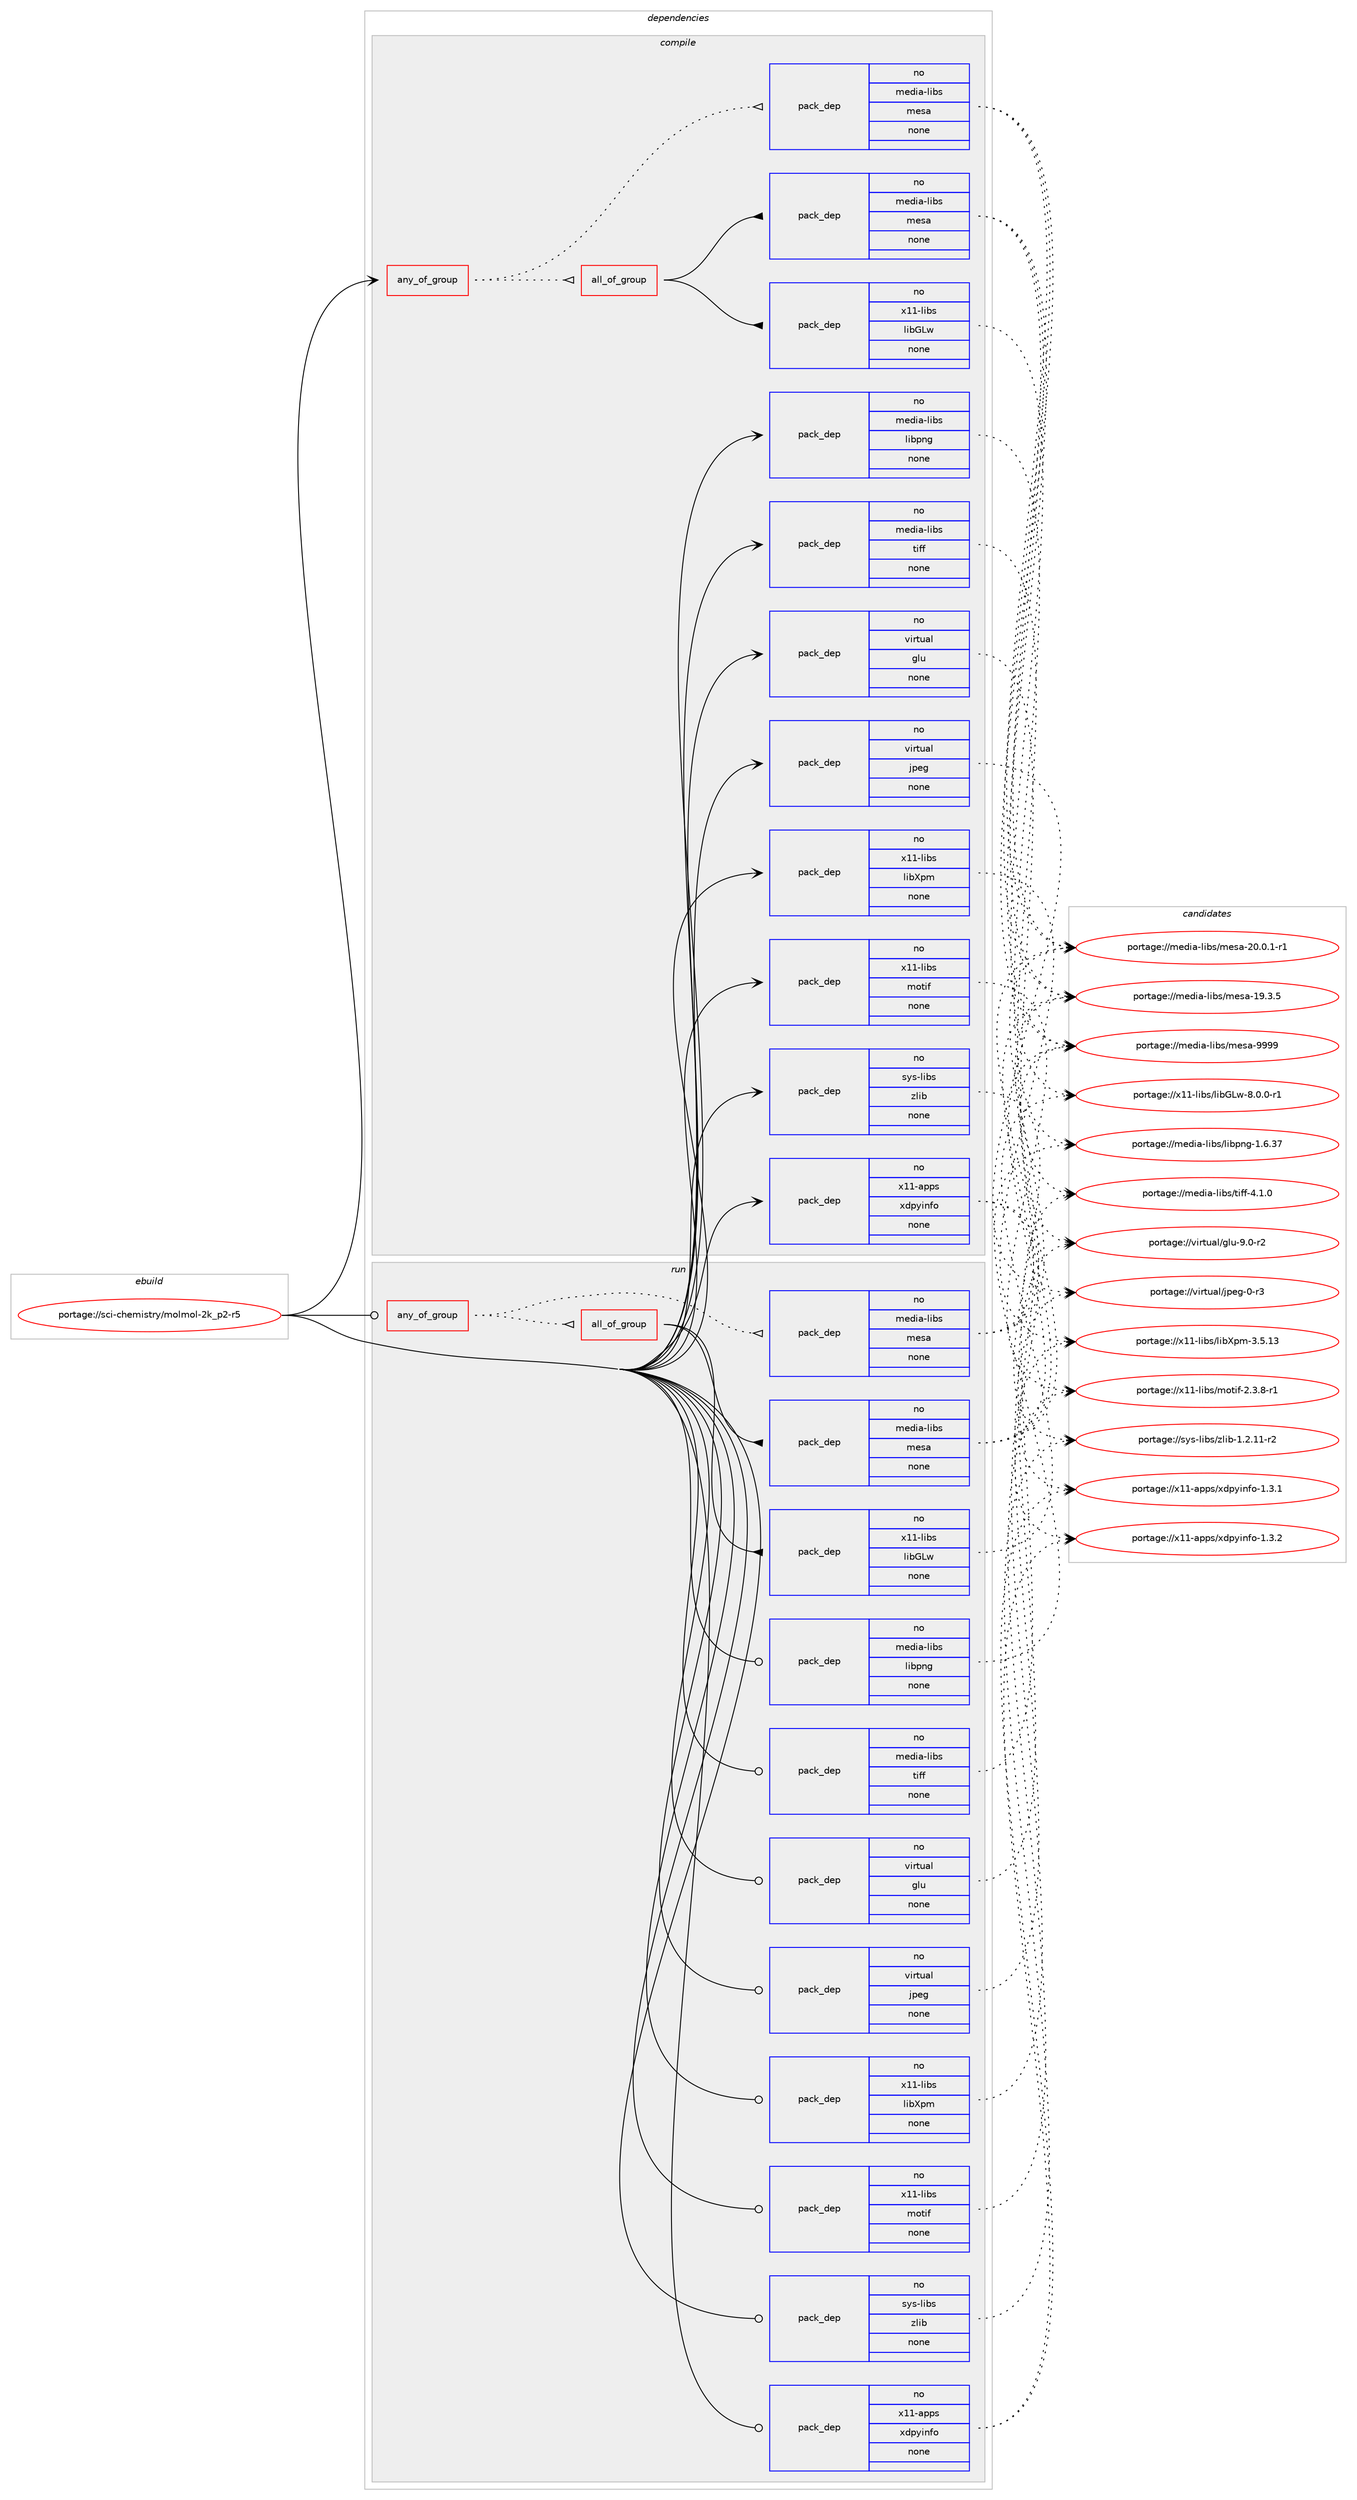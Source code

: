 digraph prolog {

# *************
# Graph options
# *************

newrank=true;
concentrate=true;
compound=true;
graph [rankdir=LR,fontname=Helvetica,fontsize=10,ranksep=1.5];#, ranksep=2.5, nodesep=0.2];
edge  [arrowhead=vee];
node  [fontname=Helvetica,fontsize=10];

# **********
# The ebuild
# **********

subgraph cluster_leftcol {
color=gray;
rank=same;
label=<<i>ebuild</i>>;
id [label="portage://sci-chemistry/molmol-2k_p2-r5", color=red, width=4, href="../sci-chemistry/molmol-2k_p2-r5.svg"];
}

# ****************
# The dependencies
# ****************

subgraph cluster_midcol {
color=gray;
label=<<i>dependencies</i>>;
subgraph cluster_compile {
fillcolor="#eeeeee";
style=filled;
label=<<i>compile</i>>;
subgraph any324 {
dependency18393 [label=<<TABLE BORDER="0" CELLBORDER="1" CELLSPACING="0" CELLPADDING="4"><TR><TD CELLPADDING="10">any_of_group</TD></TR></TABLE>>, shape=none, color=red];subgraph all5 {
dependency18394 [label=<<TABLE BORDER="0" CELLBORDER="1" CELLSPACING="0" CELLPADDING="4"><TR><TD CELLPADDING="10">all_of_group</TD></TR></TABLE>>, shape=none, color=red];subgraph pack15107 {
dependency18395 [label=<<TABLE BORDER="0" CELLBORDER="1" CELLSPACING="0" CELLPADDING="4" WIDTH="220"><TR><TD ROWSPAN="6" CELLPADDING="30">pack_dep</TD></TR><TR><TD WIDTH="110">no</TD></TR><TR><TD>media-libs</TD></TR><TR><TD>mesa</TD></TR><TR><TD>none</TD></TR><TR><TD></TD></TR></TABLE>>, shape=none, color=blue];
}
dependency18394:e -> dependency18395:w [weight=20,style="solid",arrowhead="inv"];
subgraph pack15108 {
dependency18396 [label=<<TABLE BORDER="0" CELLBORDER="1" CELLSPACING="0" CELLPADDING="4" WIDTH="220"><TR><TD ROWSPAN="6" CELLPADDING="30">pack_dep</TD></TR><TR><TD WIDTH="110">no</TD></TR><TR><TD>x11-libs</TD></TR><TR><TD>libGLw</TD></TR><TR><TD>none</TD></TR><TR><TD></TD></TR></TABLE>>, shape=none, color=blue];
}
dependency18394:e -> dependency18396:w [weight=20,style="solid",arrowhead="inv"];
}
dependency18393:e -> dependency18394:w [weight=20,style="dotted",arrowhead="oinv"];
subgraph pack15109 {
dependency18397 [label=<<TABLE BORDER="0" CELLBORDER="1" CELLSPACING="0" CELLPADDING="4" WIDTH="220"><TR><TD ROWSPAN="6" CELLPADDING="30">pack_dep</TD></TR><TR><TD WIDTH="110">no</TD></TR><TR><TD>media-libs</TD></TR><TR><TD>mesa</TD></TR><TR><TD>none</TD></TR><TR><TD></TD></TR></TABLE>>, shape=none, color=blue];
}
dependency18393:e -> dependency18397:w [weight=20,style="dotted",arrowhead="oinv"];
}
id:e -> dependency18393:w [weight=20,style="solid",arrowhead="vee"];
subgraph pack15110 {
dependency18398 [label=<<TABLE BORDER="0" CELLBORDER="1" CELLSPACING="0" CELLPADDING="4" WIDTH="220"><TR><TD ROWSPAN="6" CELLPADDING="30">pack_dep</TD></TR><TR><TD WIDTH="110">no</TD></TR><TR><TD>media-libs</TD></TR><TR><TD>libpng</TD></TR><TR><TD>none</TD></TR><TR><TD></TD></TR></TABLE>>, shape=none, color=blue];
}
id:e -> dependency18398:w [weight=20,style="solid",arrowhead="vee"];
subgraph pack15111 {
dependency18399 [label=<<TABLE BORDER="0" CELLBORDER="1" CELLSPACING="0" CELLPADDING="4" WIDTH="220"><TR><TD ROWSPAN="6" CELLPADDING="30">pack_dep</TD></TR><TR><TD WIDTH="110">no</TD></TR><TR><TD>media-libs</TD></TR><TR><TD>tiff</TD></TR><TR><TD>none</TD></TR><TR><TD></TD></TR></TABLE>>, shape=none, color=blue];
}
id:e -> dependency18399:w [weight=20,style="solid",arrowhead="vee"];
subgraph pack15112 {
dependency18400 [label=<<TABLE BORDER="0" CELLBORDER="1" CELLSPACING="0" CELLPADDING="4" WIDTH="220"><TR><TD ROWSPAN="6" CELLPADDING="30">pack_dep</TD></TR><TR><TD WIDTH="110">no</TD></TR><TR><TD>sys-libs</TD></TR><TR><TD>zlib</TD></TR><TR><TD>none</TD></TR><TR><TD></TD></TR></TABLE>>, shape=none, color=blue];
}
id:e -> dependency18400:w [weight=20,style="solid",arrowhead="vee"];
subgraph pack15113 {
dependency18401 [label=<<TABLE BORDER="0" CELLBORDER="1" CELLSPACING="0" CELLPADDING="4" WIDTH="220"><TR><TD ROWSPAN="6" CELLPADDING="30">pack_dep</TD></TR><TR><TD WIDTH="110">no</TD></TR><TR><TD>virtual</TD></TR><TR><TD>glu</TD></TR><TR><TD>none</TD></TR><TR><TD></TD></TR></TABLE>>, shape=none, color=blue];
}
id:e -> dependency18401:w [weight=20,style="solid",arrowhead="vee"];
subgraph pack15114 {
dependency18402 [label=<<TABLE BORDER="0" CELLBORDER="1" CELLSPACING="0" CELLPADDING="4" WIDTH="220"><TR><TD ROWSPAN="6" CELLPADDING="30">pack_dep</TD></TR><TR><TD WIDTH="110">no</TD></TR><TR><TD>virtual</TD></TR><TR><TD>jpeg</TD></TR><TR><TD>none</TD></TR><TR><TD></TD></TR></TABLE>>, shape=none, color=blue];
}
id:e -> dependency18402:w [weight=20,style="solid",arrowhead="vee"];
subgraph pack15115 {
dependency18403 [label=<<TABLE BORDER="0" CELLBORDER="1" CELLSPACING="0" CELLPADDING="4" WIDTH="220"><TR><TD ROWSPAN="6" CELLPADDING="30">pack_dep</TD></TR><TR><TD WIDTH="110">no</TD></TR><TR><TD>x11-apps</TD></TR><TR><TD>xdpyinfo</TD></TR><TR><TD>none</TD></TR><TR><TD></TD></TR></TABLE>>, shape=none, color=blue];
}
id:e -> dependency18403:w [weight=20,style="solid",arrowhead="vee"];
subgraph pack15116 {
dependency18404 [label=<<TABLE BORDER="0" CELLBORDER="1" CELLSPACING="0" CELLPADDING="4" WIDTH="220"><TR><TD ROWSPAN="6" CELLPADDING="30">pack_dep</TD></TR><TR><TD WIDTH="110">no</TD></TR><TR><TD>x11-libs</TD></TR><TR><TD>libXpm</TD></TR><TR><TD>none</TD></TR><TR><TD></TD></TR></TABLE>>, shape=none, color=blue];
}
id:e -> dependency18404:w [weight=20,style="solid",arrowhead="vee"];
subgraph pack15117 {
dependency18405 [label=<<TABLE BORDER="0" CELLBORDER="1" CELLSPACING="0" CELLPADDING="4" WIDTH="220"><TR><TD ROWSPAN="6" CELLPADDING="30">pack_dep</TD></TR><TR><TD WIDTH="110">no</TD></TR><TR><TD>x11-libs</TD></TR><TR><TD>motif</TD></TR><TR><TD>none</TD></TR><TR><TD></TD></TR></TABLE>>, shape=none, color=blue];
}
id:e -> dependency18405:w [weight=20,style="solid",arrowhead="vee"];
}
subgraph cluster_compileandrun {
fillcolor="#eeeeee";
style=filled;
label=<<i>compile and run</i>>;
}
subgraph cluster_run {
fillcolor="#eeeeee";
style=filled;
label=<<i>run</i>>;
subgraph any325 {
dependency18406 [label=<<TABLE BORDER="0" CELLBORDER="1" CELLSPACING="0" CELLPADDING="4"><TR><TD CELLPADDING="10">any_of_group</TD></TR></TABLE>>, shape=none, color=red];subgraph all6 {
dependency18407 [label=<<TABLE BORDER="0" CELLBORDER="1" CELLSPACING="0" CELLPADDING="4"><TR><TD CELLPADDING="10">all_of_group</TD></TR></TABLE>>, shape=none, color=red];subgraph pack15118 {
dependency18408 [label=<<TABLE BORDER="0" CELLBORDER="1" CELLSPACING="0" CELLPADDING="4" WIDTH="220"><TR><TD ROWSPAN="6" CELLPADDING="30">pack_dep</TD></TR><TR><TD WIDTH="110">no</TD></TR><TR><TD>media-libs</TD></TR><TR><TD>mesa</TD></TR><TR><TD>none</TD></TR><TR><TD></TD></TR></TABLE>>, shape=none, color=blue];
}
dependency18407:e -> dependency18408:w [weight=20,style="solid",arrowhead="inv"];
subgraph pack15119 {
dependency18409 [label=<<TABLE BORDER="0" CELLBORDER="1" CELLSPACING="0" CELLPADDING="4" WIDTH="220"><TR><TD ROWSPAN="6" CELLPADDING="30">pack_dep</TD></TR><TR><TD WIDTH="110">no</TD></TR><TR><TD>x11-libs</TD></TR><TR><TD>libGLw</TD></TR><TR><TD>none</TD></TR><TR><TD></TD></TR></TABLE>>, shape=none, color=blue];
}
dependency18407:e -> dependency18409:w [weight=20,style="solid",arrowhead="inv"];
}
dependency18406:e -> dependency18407:w [weight=20,style="dotted",arrowhead="oinv"];
subgraph pack15120 {
dependency18410 [label=<<TABLE BORDER="0" CELLBORDER="1" CELLSPACING="0" CELLPADDING="4" WIDTH="220"><TR><TD ROWSPAN="6" CELLPADDING="30">pack_dep</TD></TR><TR><TD WIDTH="110">no</TD></TR><TR><TD>media-libs</TD></TR><TR><TD>mesa</TD></TR><TR><TD>none</TD></TR><TR><TD></TD></TR></TABLE>>, shape=none, color=blue];
}
dependency18406:e -> dependency18410:w [weight=20,style="dotted",arrowhead="oinv"];
}
id:e -> dependency18406:w [weight=20,style="solid",arrowhead="odot"];
subgraph pack15121 {
dependency18411 [label=<<TABLE BORDER="0" CELLBORDER="1" CELLSPACING="0" CELLPADDING="4" WIDTH="220"><TR><TD ROWSPAN="6" CELLPADDING="30">pack_dep</TD></TR><TR><TD WIDTH="110">no</TD></TR><TR><TD>media-libs</TD></TR><TR><TD>libpng</TD></TR><TR><TD>none</TD></TR><TR><TD></TD></TR></TABLE>>, shape=none, color=blue];
}
id:e -> dependency18411:w [weight=20,style="solid",arrowhead="odot"];
subgraph pack15122 {
dependency18412 [label=<<TABLE BORDER="0" CELLBORDER="1" CELLSPACING="0" CELLPADDING="4" WIDTH="220"><TR><TD ROWSPAN="6" CELLPADDING="30">pack_dep</TD></TR><TR><TD WIDTH="110">no</TD></TR><TR><TD>media-libs</TD></TR><TR><TD>tiff</TD></TR><TR><TD>none</TD></TR><TR><TD></TD></TR></TABLE>>, shape=none, color=blue];
}
id:e -> dependency18412:w [weight=20,style="solid",arrowhead="odot"];
subgraph pack15123 {
dependency18413 [label=<<TABLE BORDER="0" CELLBORDER="1" CELLSPACING="0" CELLPADDING="4" WIDTH="220"><TR><TD ROWSPAN="6" CELLPADDING="30">pack_dep</TD></TR><TR><TD WIDTH="110">no</TD></TR><TR><TD>sys-libs</TD></TR><TR><TD>zlib</TD></TR><TR><TD>none</TD></TR><TR><TD></TD></TR></TABLE>>, shape=none, color=blue];
}
id:e -> dependency18413:w [weight=20,style="solid",arrowhead="odot"];
subgraph pack15124 {
dependency18414 [label=<<TABLE BORDER="0" CELLBORDER="1" CELLSPACING="0" CELLPADDING="4" WIDTH="220"><TR><TD ROWSPAN="6" CELLPADDING="30">pack_dep</TD></TR><TR><TD WIDTH="110">no</TD></TR><TR><TD>virtual</TD></TR><TR><TD>glu</TD></TR><TR><TD>none</TD></TR><TR><TD></TD></TR></TABLE>>, shape=none, color=blue];
}
id:e -> dependency18414:w [weight=20,style="solid",arrowhead="odot"];
subgraph pack15125 {
dependency18415 [label=<<TABLE BORDER="0" CELLBORDER="1" CELLSPACING="0" CELLPADDING="4" WIDTH="220"><TR><TD ROWSPAN="6" CELLPADDING="30">pack_dep</TD></TR><TR><TD WIDTH="110">no</TD></TR><TR><TD>virtual</TD></TR><TR><TD>jpeg</TD></TR><TR><TD>none</TD></TR><TR><TD></TD></TR></TABLE>>, shape=none, color=blue];
}
id:e -> dependency18415:w [weight=20,style="solid",arrowhead="odot"];
subgraph pack15126 {
dependency18416 [label=<<TABLE BORDER="0" CELLBORDER="1" CELLSPACING="0" CELLPADDING="4" WIDTH="220"><TR><TD ROWSPAN="6" CELLPADDING="30">pack_dep</TD></TR><TR><TD WIDTH="110">no</TD></TR><TR><TD>x11-apps</TD></TR><TR><TD>xdpyinfo</TD></TR><TR><TD>none</TD></TR><TR><TD></TD></TR></TABLE>>, shape=none, color=blue];
}
id:e -> dependency18416:w [weight=20,style="solid",arrowhead="odot"];
subgraph pack15127 {
dependency18417 [label=<<TABLE BORDER="0" CELLBORDER="1" CELLSPACING="0" CELLPADDING="4" WIDTH="220"><TR><TD ROWSPAN="6" CELLPADDING="30">pack_dep</TD></TR><TR><TD WIDTH="110">no</TD></TR><TR><TD>x11-libs</TD></TR><TR><TD>libXpm</TD></TR><TR><TD>none</TD></TR><TR><TD></TD></TR></TABLE>>, shape=none, color=blue];
}
id:e -> dependency18417:w [weight=20,style="solid",arrowhead="odot"];
subgraph pack15128 {
dependency18418 [label=<<TABLE BORDER="0" CELLBORDER="1" CELLSPACING="0" CELLPADDING="4" WIDTH="220"><TR><TD ROWSPAN="6" CELLPADDING="30">pack_dep</TD></TR><TR><TD WIDTH="110">no</TD></TR><TR><TD>x11-libs</TD></TR><TR><TD>motif</TD></TR><TR><TD>none</TD></TR><TR><TD></TD></TR></TABLE>>, shape=none, color=blue];
}
id:e -> dependency18418:w [weight=20,style="solid",arrowhead="odot"];
}
}

# **************
# The candidates
# **************

subgraph cluster_choices {
rank=same;
color=gray;
label=<<i>candidates</i>>;

subgraph choice15107 {
color=black;
nodesep=1;
choice10910110010597451081059811547109101115974557575757 [label="portage://media-libs/mesa-9999", color=red, width=4,href="../media-libs/mesa-9999.svg"];
choice1091011001059745108105981154710910111597455048464846494511449 [label="portage://media-libs/mesa-20.0.1-r1", color=red, width=4,href="../media-libs/mesa-20.0.1-r1.svg"];
choice109101100105974510810598115471091011159745495746514653 [label="portage://media-libs/mesa-19.3.5", color=red, width=4,href="../media-libs/mesa-19.3.5.svg"];
dependency18395:e -> choice10910110010597451081059811547109101115974557575757:w [style=dotted,weight="100"];
dependency18395:e -> choice1091011001059745108105981154710910111597455048464846494511449:w [style=dotted,weight="100"];
dependency18395:e -> choice109101100105974510810598115471091011159745495746514653:w [style=dotted,weight="100"];
}
subgraph choice15108 {
color=black;
nodesep=1;
choice12049494510810598115471081059871761194556464846484511449 [label="portage://x11-libs/libGLw-8.0.0-r1", color=red, width=4,href="../x11-libs/libGLw-8.0.0-r1.svg"];
dependency18396:e -> choice12049494510810598115471081059871761194556464846484511449:w [style=dotted,weight="100"];
}
subgraph choice15109 {
color=black;
nodesep=1;
choice10910110010597451081059811547109101115974557575757 [label="portage://media-libs/mesa-9999", color=red, width=4,href="../media-libs/mesa-9999.svg"];
choice1091011001059745108105981154710910111597455048464846494511449 [label="portage://media-libs/mesa-20.0.1-r1", color=red, width=4,href="../media-libs/mesa-20.0.1-r1.svg"];
choice109101100105974510810598115471091011159745495746514653 [label="portage://media-libs/mesa-19.3.5", color=red, width=4,href="../media-libs/mesa-19.3.5.svg"];
dependency18397:e -> choice10910110010597451081059811547109101115974557575757:w [style=dotted,weight="100"];
dependency18397:e -> choice1091011001059745108105981154710910111597455048464846494511449:w [style=dotted,weight="100"];
dependency18397:e -> choice109101100105974510810598115471091011159745495746514653:w [style=dotted,weight="100"];
}
subgraph choice15110 {
color=black;
nodesep=1;
choice109101100105974510810598115471081059811211010345494654465155 [label="portage://media-libs/libpng-1.6.37", color=red, width=4,href="../media-libs/libpng-1.6.37.svg"];
dependency18398:e -> choice109101100105974510810598115471081059811211010345494654465155:w [style=dotted,weight="100"];
}
subgraph choice15111 {
color=black;
nodesep=1;
choice10910110010597451081059811547116105102102455246494648 [label="portage://media-libs/tiff-4.1.0", color=red, width=4,href="../media-libs/tiff-4.1.0.svg"];
dependency18399:e -> choice10910110010597451081059811547116105102102455246494648:w [style=dotted,weight="100"];
}
subgraph choice15112 {
color=black;
nodesep=1;
choice11512111545108105981154712210810598454946504649494511450 [label="portage://sys-libs/zlib-1.2.11-r2", color=red, width=4,href="../sys-libs/zlib-1.2.11-r2.svg"];
dependency18400:e -> choice11512111545108105981154712210810598454946504649494511450:w [style=dotted,weight="100"];
}
subgraph choice15113 {
color=black;
nodesep=1;
choice1181051141161179710847103108117455746484511450 [label="portage://virtual/glu-9.0-r2", color=red, width=4,href="../virtual/glu-9.0-r2.svg"];
dependency18401:e -> choice1181051141161179710847103108117455746484511450:w [style=dotted,weight="100"];
}
subgraph choice15114 {
color=black;
nodesep=1;
choice118105114116117971084710611210110345484511451 [label="portage://virtual/jpeg-0-r3", color=red, width=4,href="../virtual/jpeg-0-r3.svg"];
dependency18402:e -> choice118105114116117971084710611210110345484511451:w [style=dotted,weight="100"];
}
subgraph choice15115 {
color=black;
nodesep=1;
choice1204949459711211211547120100112121105110102111454946514650 [label="portage://x11-apps/xdpyinfo-1.3.2", color=red, width=4,href="../x11-apps/xdpyinfo-1.3.2.svg"];
choice1204949459711211211547120100112121105110102111454946514649 [label="portage://x11-apps/xdpyinfo-1.3.1", color=red, width=4,href="../x11-apps/xdpyinfo-1.3.1.svg"];
dependency18403:e -> choice1204949459711211211547120100112121105110102111454946514650:w [style=dotted,weight="100"];
dependency18403:e -> choice1204949459711211211547120100112121105110102111454946514649:w [style=dotted,weight="100"];
}
subgraph choice15116 {
color=black;
nodesep=1;
choice1204949451081059811547108105988811210945514653464951 [label="portage://x11-libs/libXpm-3.5.13", color=red, width=4,href="../x11-libs/libXpm-3.5.13.svg"];
dependency18404:e -> choice1204949451081059811547108105988811210945514653464951:w [style=dotted,weight="100"];
}
subgraph choice15117 {
color=black;
nodesep=1;
choice12049494510810598115471091111161051024550465146564511449 [label="portage://x11-libs/motif-2.3.8-r1", color=red, width=4,href="../x11-libs/motif-2.3.8-r1.svg"];
dependency18405:e -> choice12049494510810598115471091111161051024550465146564511449:w [style=dotted,weight="100"];
}
subgraph choice15118 {
color=black;
nodesep=1;
choice10910110010597451081059811547109101115974557575757 [label="portage://media-libs/mesa-9999", color=red, width=4,href="../media-libs/mesa-9999.svg"];
choice1091011001059745108105981154710910111597455048464846494511449 [label="portage://media-libs/mesa-20.0.1-r1", color=red, width=4,href="../media-libs/mesa-20.0.1-r1.svg"];
choice109101100105974510810598115471091011159745495746514653 [label="portage://media-libs/mesa-19.3.5", color=red, width=4,href="../media-libs/mesa-19.3.5.svg"];
dependency18408:e -> choice10910110010597451081059811547109101115974557575757:w [style=dotted,weight="100"];
dependency18408:e -> choice1091011001059745108105981154710910111597455048464846494511449:w [style=dotted,weight="100"];
dependency18408:e -> choice109101100105974510810598115471091011159745495746514653:w [style=dotted,weight="100"];
}
subgraph choice15119 {
color=black;
nodesep=1;
choice12049494510810598115471081059871761194556464846484511449 [label="portage://x11-libs/libGLw-8.0.0-r1", color=red, width=4,href="../x11-libs/libGLw-8.0.0-r1.svg"];
dependency18409:e -> choice12049494510810598115471081059871761194556464846484511449:w [style=dotted,weight="100"];
}
subgraph choice15120 {
color=black;
nodesep=1;
choice10910110010597451081059811547109101115974557575757 [label="portage://media-libs/mesa-9999", color=red, width=4,href="../media-libs/mesa-9999.svg"];
choice1091011001059745108105981154710910111597455048464846494511449 [label="portage://media-libs/mesa-20.0.1-r1", color=red, width=4,href="../media-libs/mesa-20.0.1-r1.svg"];
choice109101100105974510810598115471091011159745495746514653 [label="portage://media-libs/mesa-19.3.5", color=red, width=4,href="../media-libs/mesa-19.3.5.svg"];
dependency18410:e -> choice10910110010597451081059811547109101115974557575757:w [style=dotted,weight="100"];
dependency18410:e -> choice1091011001059745108105981154710910111597455048464846494511449:w [style=dotted,weight="100"];
dependency18410:e -> choice109101100105974510810598115471091011159745495746514653:w [style=dotted,weight="100"];
}
subgraph choice15121 {
color=black;
nodesep=1;
choice109101100105974510810598115471081059811211010345494654465155 [label="portage://media-libs/libpng-1.6.37", color=red, width=4,href="../media-libs/libpng-1.6.37.svg"];
dependency18411:e -> choice109101100105974510810598115471081059811211010345494654465155:w [style=dotted,weight="100"];
}
subgraph choice15122 {
color=black;
nodesep=1;
choice10910110010597451081059811547116105102102455246494648 [label="portage://media-libs/tiff-4.1.0", color=red, width=4,href="../media-libs/tiff-4.1.0.svg"];
dependency18412:e -> choice10910110010597451081059811547116105102102455246494648:w [style=dotted,weight="100"];
}
subgraph choice15123 {
color=black;
nodesep=1;
choice11512111545108105981154712210810598454946504649494511450 [label="portage://sys-libs/zlib-1.2.11-r2", color=red, width=4,href="../sys-libs/zlib-1.2.11-r2.svg"];
dependency18413:e -> choice11512111545108105981154712210810598454946504649494511450:w [style=dotted,weight="100"];
}
subgraph choice15124 {
color=black;
nodesep=1;
choice1181051141161179710847103108117455746484511450 [label="portage://virtual/glu-9.0-r2", color=red, width=4,href="../virtual/glu-9.0-r2.svg"];
dependency18414:e -> choice1181051141161179710847103108117455746484511450:w [style=dotted,weight="100"];
}
subgraph choice15125 {
color=black;
nodesep=1;
choice118105114116117971084710611210110345484511451 [label="portage://virtual/jpeg-0-r3", color=red, width=4,href="../virtual/jpeg-0-r3.svg"];
dependency18415:e -> choice118105114116117971084710611210110345484511451:w [style=dotted,weight="100"];
}
subgraph choice15126 {
color=black;
nodesep=1;
choice1204949459711211211547120100112121105110102111454946514650 [label="portage://x11-apps/xdpyinfo-1.3.2", color=red, width=4,href="../x11-apps/xdpyinfo-1.3.2.svg"];
choice1204949459711211211547120100112121105110102111454946514649 [label="portage://x11-apps/xdpyinfo-1.3.1", color=red, width=4,href="../x11-apps/xdpyinfo-1.3.1.svg"];
dependency18416:e -> choice1204949459711211211547120100112121105110102111454946514650:w [style=dotted,weight="100"];
dependency18416:e -> choice1204949459711211211547120100112121105110102111454946514649:w [style=dotted,weight="100"];
}
subgraph choice15127 {
color=black;
nodesep=1;
choice1204949451081059811547108105988811210945514653464951 [label="portage://x11-libs/libXpm-3.5.13", color=red, width=4,href="../x11-libs/libXpm-3.5.13.svg"];
dependency18417:e -> choice1204949451081059811547108105988811210945514653464951:w [style=dotted,weight="100"];
}
subgraph choice15128 {
color=black;
nodesep=1;
choice12049494510810598115471091111161051024550465146564511449 [label="portage://x11-libs/motif-2.3.8-r1", color=red, width=4,href="../x11-libs/motif-2.3.8-r1.svg"];
dependency18418:e -> choice12049494510810598115471091111161051024550465146564511449:w [style=dotted,weight="100"];
}
}

}
